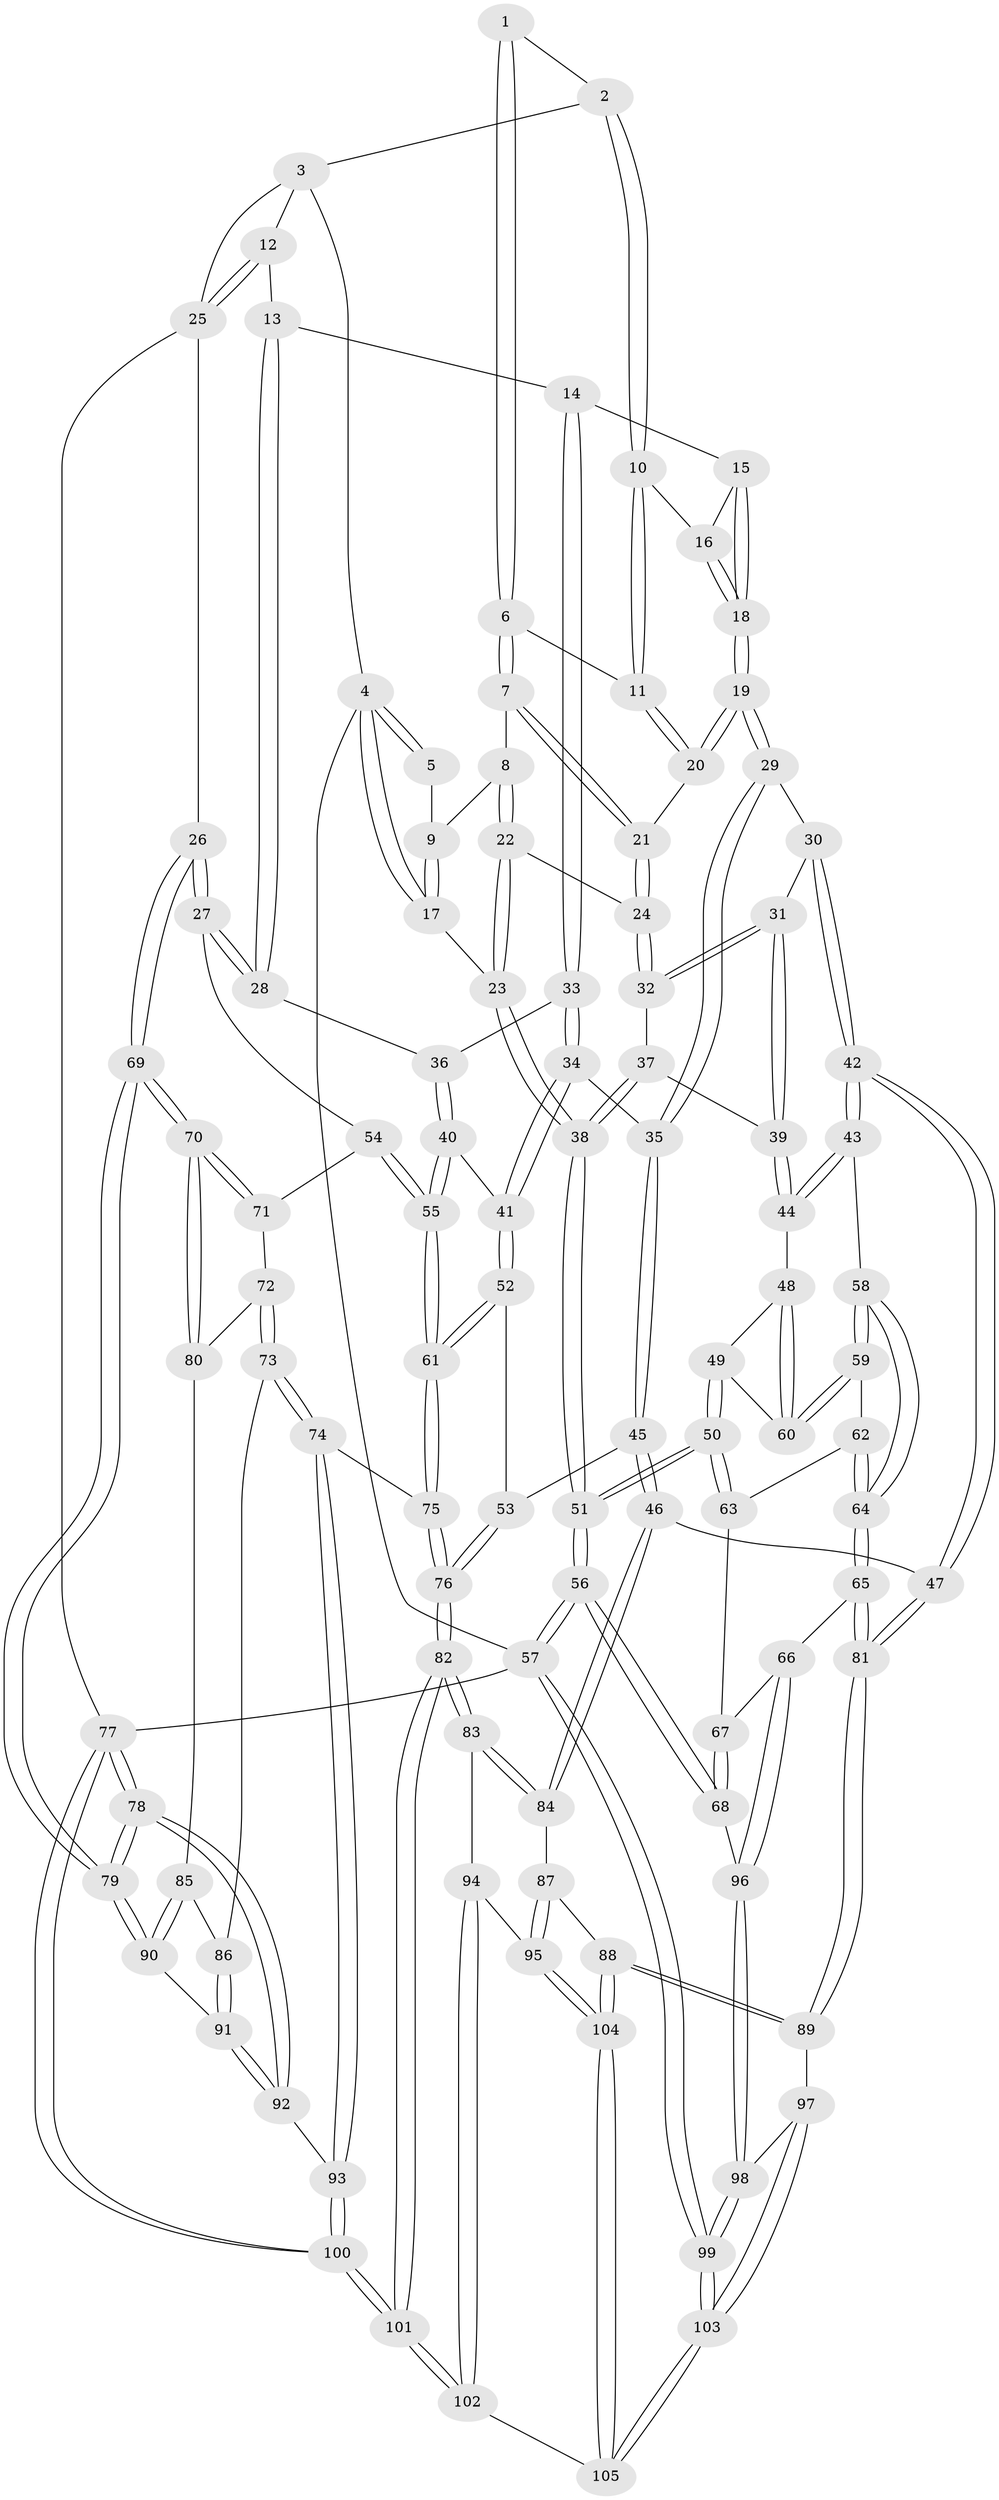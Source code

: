 // Generated by graph-tools (version 1.1) at 2025/38/03/09/25 02:38:54]
// undirected, 105 vertices, 259 edges
graph export_dot {
graph [start="1"]
  node [color=gray90,style=filled];
  1 [pos="+0.2945792795804316+0"];
  2 [pos="+0.5936136313598829+0"];
  3 [pos="+0.8679504787561523+0"];
  4 [pos="+0+0"];
  5 [pos="+0.189491115042235+0"];
  6 [pos="+0.3101329748430846+0.008600106596222894"];
  7 [pos="+0.2526691077770112+0.17379719879958877"];
  8 [pos="+0.1887195152015453+0.16878899246505463"];
  9 [pos="+0.13177359024660168+0.06859502042419512"];
  10 [pos="+0.5667450716228326+0.010600978212969391"];
  11 [pos="+0.4360762985194292+0.1074167896479021"];
  12 [pos="+0.825351905629325+0.20362324777057733"];
  13 [pos="+0.82003868489284+0.21171369595207382"];
  14 [pos="+0.6982646340120572+0.2675586246029374"];
  15 [pos="+0.6947160400229522+0.26691440104147107"];
  16 [pos="+0.568388840520776+0.015868615543898252"];
  17 [pos="+0+0.13924473901031664"];
  18 [pos="+0.45880873110279574+0.34274179564548785"];
  19 [pos="+0.4472917267624536+0.34803621796320244"];
  20 [pos="+0.3888229827477988+0.2715932530994513"];
  21 [pos="+0.31563407471112964+0.23387447060809943"];
  22 [pos="+0.0633625241226624+0.256539306195951"];
  23 [pos="+0+0.23713849315561425"];
  24 [pos="+0.1522977972259777+0.3663089803151761"];
  25 [pos="+1+0.1481052574778435"];
  26 [pos="+1+0.5048500278126362"];
  27 [pos="+1+0.4997900444111313"];
  28 [pos="+1+0.45406607205078786"];
  29 [pos="+0.4451080482327642+0.357180178063773"];
  30 [pos="+0.22184114590039794+0.4707268520156033"];
  31 [pos="+0.20199784125817888+0.46278240083712335"];
  32 [pos="+0.1658133217584254+0.4224239569481694"];
  33 [pos="+0.7398481914589788+0.42683074372036534"];
  34 [pos="+0.6316607217643467+0.5123666217801445"];
  35 [pos="+0.48095009383273274+0.4760714563600843"];
  36 [pos="+0.7935272270544136+0.478937010579108"];
  37 [pos="+0+0.4525586266778106"];
  38 [pos="+0+0.38032179588597226"];
  39 [pos="+0.08179093044073636+0.554838712617243"];
  40 [pos="+0.7674689568294083+0.6045249023535032"];
  41 [pos="+0.6707325868965615+0.5889026837779703"];
  42 [pos="+0.2643910172557832+0.6577496131545556"];
  43 [pos="+0.2486740181102655+0.6621823979140784"];
  44 [pos="+0.08077139578495841+0.5643980375263636"];
  45 [pos="+0.4511485383328005+0.6452067188659419"];
  46 [pos="+0.4157160398536679+0.67528990667352"];
  47 [pos="+0.2789995196559337+0.6647099105492613"];
  48 [pos="+0.06876904168914+0.5861096174972449"];
  49 [pos="+0+0.6276114406673599"];
  50 [pos="+0+0.6649077508736254"];
  51 [pos="+0+0.6667016528255597"];
  52 [pos="+0.5945550888066347+0.6649809141009679"];
  53 [pos="+0.5658600214029904+0.6772172648087165"];
  54 [pos="+0.8248343274392119+0.6661552007959163"];
  55 [pos="+0.8026438378920681+0.6666770579386037"];
  56 [pos="+0+0.9821610243430882"];
  57 [pos="+0+1"];
  58 [pos="+0.16760286650087938+0.7033991238528591"];
  59 [pos="+0.1009219573422641+0.6725136232051085"];
  60 [pos="+0.09768140602676591+0.6662568300509768"];
  61 [pos="+0.7691392373175194+0.7201657694315727"];
  62 [pos="+0.029503787906230546+0.7029718462719705"];
  63 [pos="+0.013414606652226569+0.7067881023275517"];
  64 [pos="+0.1323183666647368+0.7742956604649848"];
  65 [pos="+0.13117151787127898+0.7773535792465812"];
  66 [pos="+0.1234324487259926+0.787341519265634"];
  67 [pos="+0.03880336251861272+0.7478736378411619"];
  68 [pos="+0.009134999436900987+0.8380016059569796"];
  69 [pos="+1+0.7592159883949314"];
  70 [pos="+1+0.7562287473821482"];
  71 [pos="+0.8761531879639988+0.7115083146735434"];
  72 [pos="+0.8895577902870544+0.7733668879036107"];
  73 [pos="+0.8572381144900483+0.8020620424224392"];
  74 [pos="+0.7556640323374713+0.8124549505098935"];
  75 [pos="+0.7474395197870406+0.8043392102180397"];
  76 [pos="+0.6454188075406861+0.8323484688650338"];
  77 [pos="+1+1"];
  78 [pos="+1+1"];
  79 [pos="+1+0.8675653897858684"];
  80 [pos="+0.917350608792367+0.7917771407609561"];
  81 [pos="+0.2545313321967933+0.8405829948648936"];
  82 [pos="+0.6207645925402615+0.8626333983516342"];
  83 [pos="+0.5149007461127564+0.8502860316581976"];
  84 [pos="+0.42182763703026527+0.7323440017348005"];
  85 [pos="+0.9053099421193512+0.8208155855950128"];
  86 [pos="+0.8968233623175086+0.8264981334134828"];
  87 [pos="+0.4159119575201799+0.7454459866552239"];
  88 [pos="+0.2974586162104862+0.8741078865333637"];
  89 [pos="+0.2547135188190892+0.8414087776642161"];
  90 [pos="+0.9891030570186722+0.8671001949590909"];
  91 [pos="+0.8774386931509291+0.8901413922425705"];
  92 [pos="+0.8355582347058085+0.9213376556471475"];
  93 [pos="+0.8224711613518939+0.9252711377998477"];
  94 [pos="+0.5063944986310966+0.8623335005871935"];
  95 [pos="+0.39487202610217637+0.9214643863043186"];
  96 [pos="+0.11016241887804121+0.8195370894481868"];
  97 [pos="+0.18355854601807473+0.8870718104942626"];
  98 [pos="+0.12618747504422734+0.856988743899305"];
  99 [pos="+0+1"];
  100 [pos="+0.7146124063209685+1"];
  101 [pos="+0.6309993905558349+1"];
  102 [pos="+0.45471432737565354+1"];
  103 [pos="+0.24543074792454783+1"];
  104 [pos="+0.34745296140226345+0.9996689651704566"];
  105 [pos="+0.33665710117691+1"];
  1 -- 2;
  1 -- 6;
  1 -- 6;
  2 -- 3;
  2 -- 10;
  2 -- 10;
  3 -- 4;
  3 -- 12;
  3 -- 25;
  4 -- 5;
  4 -- 5;
  4 -- 17;
  4 -- 17;
  4 -- 57;
  5 -- 9;
  6 -- 7;
  6 -- 7;
  6 -- 11;
  7 -- 8;
  7 -- 21;
  7 -- 21;
  8 -- 9;
  8 -- 22;
  8 -- 22;
  9 -- 17;
  9 -- 17;
  10 -- 11;
  10 -- 11;
  10 -- 16;
  11 -- 20;
  11 -- 20;
  12 -- 13;
  12 -- 25;
  12 -- 25;
  13 -- 14;
  13 -- 28;
  13 -- 28;
  14 -- 15;
  14 -- 33;
  14 -- 33;
  15 -- 16;
  15 -- 18;
  15 -- 18;
  16 -- 18;
  16 -- 18;
  17 -- 23;
  18 -- 19;
  18 -- 19;
  19 -- 20;
  19 -- 20;
  19 -- 29;
  19 -- 29;
  20 -- 21;
  21 -- 24;
  21 -- 24;
  22 -- 23;
  22 -- 23;
  22 -- 24;
  23 -- 38;
  23 -- 38;
  24 -- 32;
  24 -- 32;
  25 -- 26;
  25 -- 77;
  26 -- 27;
  26 -- 27;
  26 -- 69;
  26 -- 69;
  27 -- 28;
  27 -- 28;
  27 -- 54;
  28 -- 36;
  29 -- 30;
  29 -- 35;
  29 -- 35;
  30 -- 31;
  30 -- 42;
  30 -- 42;
  31 -- 32;
  31 -- 32;
  31 -- 39;
  31 -- 39;
  32 -- 37;
  33 -- 34;
  33 -- 34;
  33 -- 36;
  34 -- 35;
  34 -- 41;
  34 -- 41;
  35 -- 45;
  35 -- 45;
  36 -- 40;
  36 -- 40;
  37 -- 38;
  37 -- 38;
  37 -- 39;
  38 -- 51;
  38 -- 51;
  39 -- 44;
  39 -- 44;
  40 -- 41;
  40 -- 55;
  40 -- 55;
  41 -- 52;
  41 -- 52;
  42 -- 43;
  42 -- 43;
  42 -- 47;
  42 -- 47;
  43 -- 44;
  43 -- 44;
  43 -- 58;
  44 -- 48;
  45 -- 46;
  45 -- 46;
  45 -- 53;
  46 -- 47;
  46 -- 84;
  46 -- 84;
  47 -- 81;
  47 -- 81;
  48 -- 49;
  48 -- 60;
  48 -- 60;
  49 -- 50;
  49 -- 50;
  49 -- 60;
  50 -- 51;
  50 -- 51;
  50 -- 63;
  50 -- 63;
  51 -- 56;
  51 -- 56;
  52 -- 53;
  52 -- 61;
  52 -- 61;
  53 -- 76;
  53 -- 76;
  54 -- 55;
  54 -- 55;
  54 -- 71;
  55 -- 61;
  55 -- 61;
  56 -- 57;
  56 -- 57;
  56 -- 68;
  56 -- 68;
  57 -- 99;
  57 -- 99;
  57 -- 77;
  58 -- 59;
  58 -- 59;
  58 -- 64;
  58 -- 64;
  59 -- 60;
  59 -- 60;
  59 -- 62;
  61 -- 75;
  61 -- 75;
  62 -- 63;
  62 -- 64;
  62 -- 64;
  63 -- 67;
  64 -- 65;
  64 -- 65;
  65 -- 66;
  65 -- 81;
  65 -- 81;
  66 -- 67;
  66 -- 96;
  66 -- 96;
  67 -- 68;
  67 -- 68;
  68 -- 96;
  69 -- 70;
  69 -- 70;
  69 -- 79;
  69 -- 79;
  70 -- 71;
  70 -- 71;
  70 -- 80;
  70 -- 80;
  71 -- 72;
  72 -- 73;
  72 -- 73;
  72 -- 80;
  73 -- 74;
  73 -- 74;
  73 -- 86;
  74 -- 75;
  74 -- 93;
  74 -- 93;
  75 -- 76;
  75 -- 76;
  76 -- 82;
  76 -- 82;
  77 -- 78;
  77 -- 78;
  77 -- 100;
  77 -- 100;
  78 -- 79;
  78 -- 79;
  78 -- 92;
  78 -- 92;
  79 -- 90;
  79 -- 90;
  80 -- 85;
  81 -- 89;
  81 -- 89;
  82 -- 83;
  82 -- 83;
  82 -- 101;
  82 -- 101;
  83 -- 84;
  83 -- 84;
  83 -- 94;
  84 -- 87;
  85 -- 86;
  85 -- 90;
  85 -- 90;
  86 -- 91;
  86 -- 91;
  87 -- 88;
  87 -- 95;
  87 -- 95;
  88 -- 89;
  88 -- 89;
  88 -- 104;
  88 -- 104;
  89 -- 97;
  90 -- 91;
  91 -- 92;
  91 -- 92;
  92 -- 93;
  93 -- 100;
  93 -- 100;
  94 -- 95;
  94 -- 102;
  94 -- 102;
  95 -- 104;
  95 -- 104;
  96 -- 98;
  96 -- 98;
  97 -- 98;
  97 -- 103;
  97 -- 103;
  98 -- 99;
  98 -- 99;
  99 -- 103;
  99 -- 103;
  100 -- 101;
  100 -- 101;
  101 -- 102;
  101 -- 102;
  102 -- 105;
  103 -- 105;
  103 -- 105;
  104 -- 105;
  104 -- 105;
}

